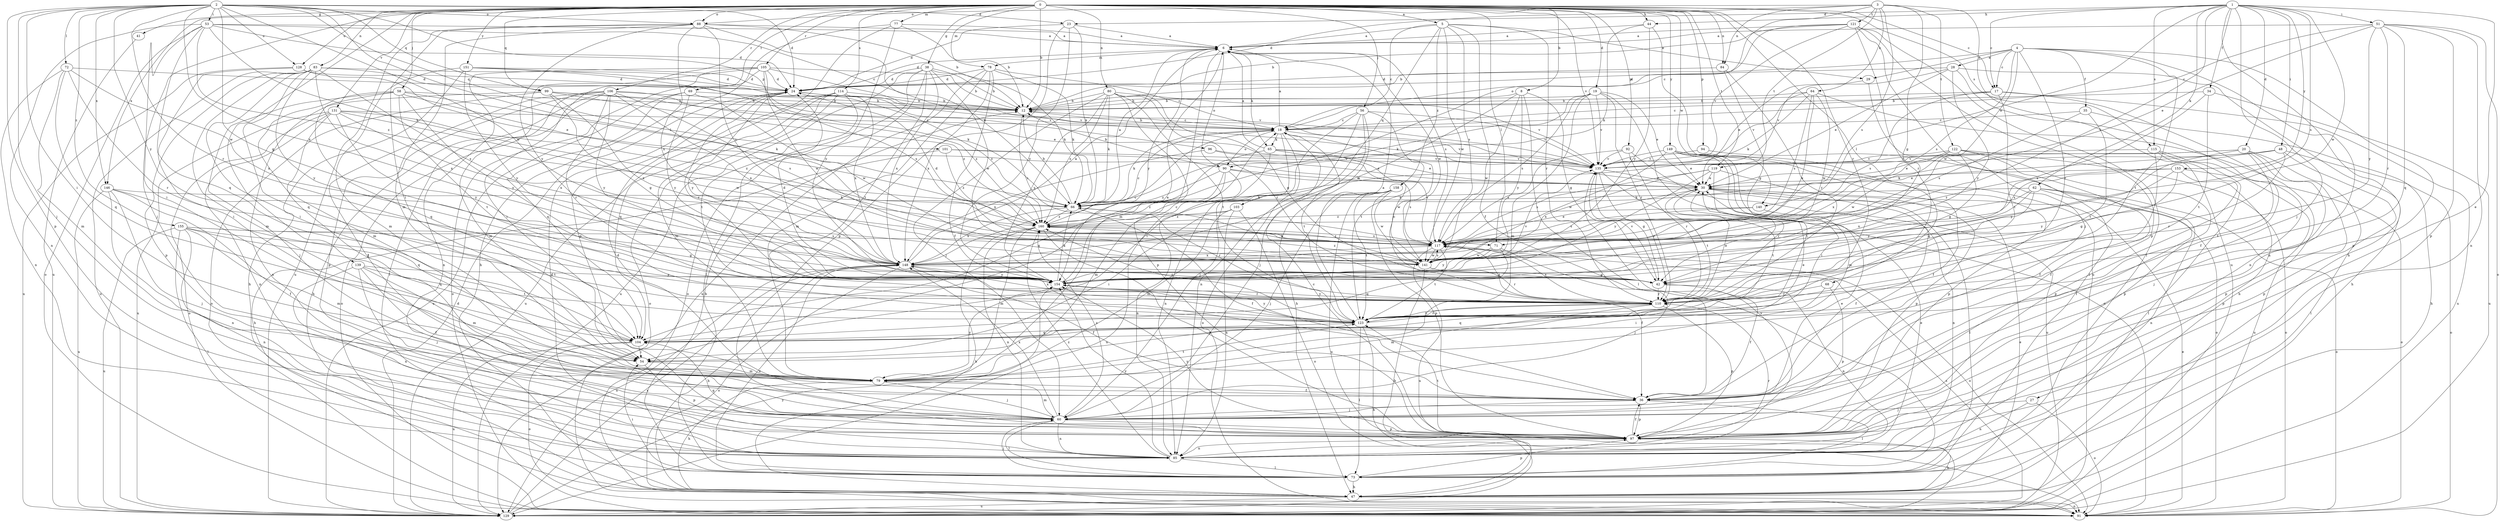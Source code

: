 strict digraph  {
0;
1;
2;
3;
4;
5;
6;
8;
12;
17;
18;
19;
20;
23;
24;
27;
28;
29;
30;
34;
35;
36;
38;
41;
42;
44;
47;
48;
51;
53;
54;
56;
58;
60;
62;
64;
65;
66;
68;
69;
71;
72;
73;
77;
78;
79;
80;
83;
84;
85;
88;
90;
91;
92;
94;
96;
97;
99;
101;
103;
104;
105;
106;
110;
114;
115;
117;
119;
121;
122;
123;
128;
129;
131;
135;
139;
140;
141;
146;
148;
149;
151;
153;
154;
155;
158;
160;
0 -> 5  [label=a];
0 -> 8  [label=b];
0 -> 12  [label=b];
0 -> 17  [label=c];
0 -> 19  [label=d];
0 -> 38  [label=g];
0 -> 41  [label=g];
0 -> 44  [label=h];
0 -> 56  [label=j];
0 -> 58  [label=j];
0 -> 60  [label=j];
0 -> 68  [label=l];
0 -> 69  [label=l];
0 -> 71  [label=l];
0 -> 77  [label=m];
0 -> 78  [label=m];
0 -> 80  [label=n];
0 -> 83  [label=n];
0 -> 84  [label=n];
0 -> 88  [label=o];
0 -> 92  [label=p];
0 -> 94  [label=p];
0 -> 99  [label=q];
0 -> 105  [label=r];
0 -> 106  [label=r];
0 -> 110  [label=r];
0 -> 114  [label=s];
0 -> 115  [label=s];
0 -> 119  [label=t];
0 -> 128  [label=u];
0 -> 131  [label=v];
0 -> 135  [label=v];
0 -> 139  [label=w];
0 -> 140  [label=w];
0 -> 146  [label=x];
0 -> 149  [label=y];
0 -> 151  [label=y];
1 -> 17  [label=c];
1 -> 20  [label=d];
1 -> 23  [label=d];
1 -> 27  [label=e];
1 -> 34  [label=f];
1 -> 44  [label=h];
1 -> 47  [label=h];
1 -> 48  [label=i];
1 -> 51  [label=i];
1 -> 60  [label=j];
1 -> 62  [label=k];
1 -> 71  [label=l];
1 -> 115  [label=s];
1 -> 117  [label=s];
1 -> 140  [label=w];
1 -> 141  [label=w];
1 -> 153  [label=y];
2 -> 23  [label=d];
2 -> 24  [label=d];
2 -> 42  [label=g];
2 -> 53  [label=i];
2 -> 54  [label=i];
2 -> 60  [label=j];
2 -> 71  [label=l];
2 -> 72  [label=l];
2 -> 88  [label=o];
2 -> 96  [label=p];
2 -> 97  [label=p];
2 -> 99  [label=q];
2 -> 101  [label=q];
2 -> 110  [label=r];
2 -> 128  [label=u];
2 -> 141  [label=w];
2 -> 146  [label=x];
2 -> 148  [label=x];
2 -> 154  [label=y];
2 -> 155  [label=z];
3 -> 24  [label=d];
3 -> 42  [label=g];
3 -> 64  [label=k];
3 -> 84  [label=n];
3 -> 88  [label=o];
3 -> 90  [label=o];
3 -> 117  [label=s];
3 -> 119  [label=t];
3 -> 121  [label=t];
3 -> 122  [label=t];
3 -> 129  [label=u];
4 -> 12  [label=b];
4 -> 17  [label=c];
4 -> 28  [label=e];
4 -> 29  [label=e];
4 -> 35  [label=f];
4 -> 85  [label=n];
4 -> 97  [label=p];
4 -> 110  [label=r];
4 -> 117  [label=s];
4 -> 123  [label=t];
4 -> 141  [label=w];
5 -> 6  [label=a];
5 -> 18  [label=c];
5 -> 29  [label=e];
5 -> 36  [label=f];
5 -> 103  [label=q];
5 -> 110  [label=r];
5 -> 117  [label=s];
5 -> 141  [label=w];
5 -> 158  [label=z];
6 -> 24  [label=d];
6 -> 65  [label=k];
6 -> 78  [label=m];
6 -> 79  [label=m];
6 -> 90  [label=o];
6 -> 117  [label=s];
6 -> 141  [label=w];
6 -> 154  [label=y];
8 -> 12  [label=b];
8 -> 42  [label=g];
8 -> 73  [label=l];
8 -> 141  [label=w];
8 -> 148  [label=x];
8 -> 154  [label=y];
12 -> 18  [label=c];
12 -> 117  [label=s];
17 -> 12  [label=b];
17 -> 18  [label=c];
17 -> 36  [label=f];
17 -> 117  [label=s];
17 -> 123  [label=t];
17 -> 129  [label=u];
18 -> 6  [label=a];
18 -> 12  [label=b];
18 -> 60  [label=j];
18 -> 65  [label=k];
18 -> 66  [label=k];
18 -> 90  [label=o];
18 -> 91  [label=o];
18 -> 123  [label=t];
18 -> 135  [label=v];
19 -> 12  [label=b];
19 -> 30  [label=e];
19 -> 66  [label=k];
19 -> 79  [label=m];
19 -> 91  [label=o];
19 -> 110  [label=r];
19 -> 117  [label=s];
19 -> 135  [label=v];
20 -> 30  [label=e];
20 -> 60  [label=j];
20 -> 73  [label=l];
20 -> 97  [label=p];
20 -> 123  [label=t];
20 -> 135  [label=v];
20 -> 154  [label=y];
23 -> 6  [label=a];
23 -> 24  [label=d];
23 -> 66  [label=k];
23 -> 97  [label=p];
23 -> 154  [label=y];
24 -> 12  [label=b];
24 -> 110  [label=r];
24 -> 154  [label=y];
24 -> 160  [label=z];
27 -> 60  [label=j];
27 -> 85  [label=n];
27 -> 91  [label=o];
28 -> 24  [label=d];
28 -> 30  [label=e];
28 -> 47  [label=h];
28 -> 85  [label=n];
28 -> 135  [label=v];
28 -> 154  [label=y];
29 -> 30  [label=e];
29 -> 73  [label=l];
30 -> 66  [label=k];
30 -> 73  [label=l];
30 -> 85  [label=n];
30 -> 123  [label=t];
34 -> 12  [label=b];
34 -> 123  [label=t];
34 -> 129  [label=u];
34 -> 148  [label=x];
35 -> 18  [label=c];
35 -> 47  [label=h];
35 -> 117  [label=s];
35 -> 123  [label=t];
36 -> 60  [label=j];
36 -> 73  [label=l];
36 -> 97  [label=p];
38 -> 12  [label=b];
38 -> 24  [label=d];
38 -> 66  [label=k];
38 -> 73  [label=l];
38 -> 91  [label=o];
38 -> 123  [label=t];
38 -> 129  [label=u];
38 -> 141  [label=w];
38 -> 148  [label=x];
41 -> 129  [label=u];
42 -> 36  [label=f];
42 -> 85  [label=n];
42 -> 110  [label=r];
42 -> 135  [label=v];
44 -> 6  [label=a];
44 -> 66  [label=k];
44 -> 129  [label=u];
44 -> 154  [label=y];
47 -> 30  [label=e];
47 -> 91  [label=o];
47 -> 129  [label=u];
48 -> 66  [label=k];
48 -> 91  [label=o];
48 -> 97  [label=p];
48 -> 110  [label=r];
48 -> 117  [label=s];
48 -> 135  [label=v];
51 -> 6  [label=a];
51 -> 18  [label=c];
51 -> 30  [label=e];
51 -> 85  [label=n];
51 -> 91  [label=o];
51 -> 97  [label=p];
51 -> 104  [label=q];
51 -> 110  [label=r];
51 -> 154  [label=y];
53 -> 6  [label=a];
53 -> 18  [label=c];
53 -> 24  [label=d];
53 -> 54  [label=i];
53 -> 66  [label=k];
53 -> 85  [label=n];
53 -> 91  [label=o];
53 -> 104  [label=q];
53 -> 160  [label=z];
54 -> 79  [label=m];
54 -> 97  [label=p];
56 -> 18  [label=c];
56 -> 47  [label=h];
56 -> 54  [label=i];
56 -> 60  [label=j];
56 -> 85  [label=n];
56 -> 123  [label=t];
56 -> 135  [label=v];
58 -> 12  [label=b];
58 -> 60  [label=j];
58 -> 66  [label=k];
58 -> 79  [label=m];
58 -> 104  [label=q];
58 -> 123  [label=t];
58 -> 154  [label=y];
58 -> 160  [label=z];
60 -> 24  [label=d];
60 -> 30  [label=e];
60 -> 73  [label=l];
60 -> 79  [label=m];
60 -> 85  [label=n];
60 -> 97  [label=p];
60 -> 148  [label=x];
60 -> 160  [label=z];
62 -> 36  [label=f];
62 -> 42  [label=g];
62 -> 66  [label=k];
62 -> 85  [label=n];
62 -> 91  [label=o];
62 -> 148  [label=x];
62 -> 154  [label=y];
64 -> 12  [label=b];
64 -> 47  [label=h];
64 -> 66  [label=k];
64 -> 117  [label=s];
64 -> 135  [label=v];
64 -> 141  [label=w];
64 -> 148  [label=x];
65 -> 6  [label=a];
65 -> 85  [label=n];
65 -> 104  [label=q];
65 -> 117  [label=s];
65 -> 135  [label=v];
65 -> 141  [label=w];
66 -> 6  [label=a];
66 -> 12  [label=b];
66 -> 36  [label=f];
66 -> 110  [label=r];
66 -> 148  [label=x];
66 -> 160  [label=z];
68 -> 54  [label=i];
68 -> 97  [label=p];
68 -> 110  [label=r];
69 -> 12  [label=b];
69 -> 104  [label=q];
69 -> 129  [label=u];
69 -> 141  [label=w];
69 -> 154  [label=y];
71 -> 60  [label=j];
71 -> 104  [label=q];
71 -> 141  [label=w];
71 -> 154  [label=y];
72 -> 24  [label=d];
72 -> 79  [label=m];
72 -> 85  [label=n];
72 -> 104  [label=q];
72 -> 110  [label=r];
72 -> 148  [label=x];
73 -> 12  [label=b];
73 -> 47  [label=h];
73 -> 54  [label=i];
73 -> 60  [label=j];
73 -> 97  [label=p];
73 -> 148  [label=x];
77 -> 6  [label=a];
77 -> 12  [label=b];
77 -> 47  [label=h];
77 -> 97  [label=p];
77 -> 154  [label=y];
78 -> 18  [label=c];
78 -> 24  [label=d];
78 -> 36  [label=f];
78 -> 66  [label=k];
78 -> 79  [label=m];
78 -> 129  [label=u];
78 -> 148  [label=x];
79 -> 36  [label=f];
79 -> 47  [label=h];
79 -> 60  [label=j];
79 -> 123  [label=t];
79 -> 154  [label=y];
80 -> 12  [label=b];
80 -> 42  [label=g];
80 -> 60  [label=j];
80 -> 66  [label=k];
80 -> 97  [label=p];
80 -> 110  [label=r];
80 -> 123  [label=t];
80 -> 135  [label=v];
80 -> 154  [label=y];
80 -> 160  [label=z];
83 -> 24  [label=d];
83 -> 54  [label=i];
83 -> 79  [label=m];
83 -> 97  [label=p];
83 -> 104  [label=q];
83 -> 117  [label=s];
83 -> 129  [label=u];
83 -> 135  [label=v];
83 -> 148  [label=x];
83 -> 154  [label=y];
84 -> 24  [label=d];
84 -> 42  [label=g];
84 -> 110  [label=r];
85 -> 24  [label=d];
85 -> 30  [label=e];
85 -> 73  [label=l];
85 -> 110  [label=r];
85 -> 135  [label=v];
85 -> 154  [label=y];
85 -> 160  [label=z];
88 -> 6  [label=a];
88 -> 12  [label=b];
88 -> 54  [label=i];
88 -> 66  [label=k];
88 -> 79  [label=m];
88 -> 117  [label=s];
88 -> 129  [label=u];
88 -> 148  [label=x];
88 -> 154  [label=y];
90 -> 12  [label=b];
90 -> 30  [label=e];
90 -> 79  [label=m];
90 -> 85  [label=n];
90 -> 117  [label=s];
90 -> 129  [label=u];
90 -> 160  [label=z];
91 -> 30  [label=e];
92 -> 110  [label=r];
92 -> 117  [label=s];
92 -> 129  [label=u];
92 -> 135  [label=v];
94 -> 91  [label=o];
94 -> 135  [label=v];
96 -> 30  [label=e];
96 -> 135  [label=v];
96 -> 148  [label=x];
97 -> 18  [label=c];
97 -> 36  [label=f];
97 -> 47  [label=h];
97 -> 85  [label=n];
97 -> 104  [label=q];
97 -> 123  [label=t];
97 -> 154  [label=y];
99 -> 12  [label=b];
99 -> 30  [label=e];
99 -> 42  [label=g];
99 -> 85  [label=n];
99 -> 91  [label=o];
99 -> 148  [label=x];
99 -> 160  [label=z];
101 -> 30  [label=e];
101 -> 47  [label=h];
101 -> 135  [label=v];
101 -> 160  [label=z];
103 -> 54  [label=i];
103 -> 79  [label=m];
103 -> 85  [label=n];
103 -> 91  [label=o];
103 -> 160  [label=z];
104 -> 6  [label=a];
104 -> 30  [label=e];
104 -> 54  [label=i];
104 -> 91  [label=o];
104 -> 129  [label=u];
105 -> 12  [label=b];
105 -> 24  [label=d];
105 -> 54  [label=i];
105 -> 73  [label=l];
105 -> 85  [label=n];
105 -> 91  [label=o];
105 -> 117  [label=s];
105 -> 135  [label=v];
105 -> 141  [label=w];
106 -> 12  [label=b];
106 -> 47  [label=h];
106 -> 60  [label=j];
106 -> 79  [label=m];
106 -> 91  [label=o];
106 -> 97  [label=p];
106 -> 110  [label=r];
106 -> 117  [label=s];
106 -> 148  [label=x];
106 -> 154  [label=y];
106 -> 160  [label=z];
110 -> 18  [label=c];
110 -> 30  [label=e];
110 -> 79  [label=m];
110 -> 97  [label=p];
110 -> 104  [label=q];
110 -> 117  [label=s];
110 -> 123  [label=t];
110 -> 148  [label=x];
110 -> 154  [label=y];
114 -> 12  [label=b];
114 -> 79  [label=m];
114 -> 91  [label=o];
114 -> 104  [label=q];
114 -> 123  [label=t];
114 -> 129  [label=u];
114 -> 148  [label=x];
115 -> 36  [label=f];
115 -> 73  [label=l];
115 -> 97  [label=p];
115 -> 129  [label=u];
115 -> 135  [label=v];
117 -> 24  [label=d];
117 -> 30  [label=e];
117 -> 36  [label=f];
117 -> 91  [label=o];
117 -> 123  [label=t];
117 -> 129  [label=u];
117 -> 141  [label=w];
117 -> 148  [label=x];
117 -> 160  [label=z];
119 -> 30  [label=e];
119 -> 97  [label=p];
119 -> 110  [label=r];
119 -> 117  [label=s];
119 -> 148  [label=x];
119 -> 154  [label=y];
121 -> 6  [label=a];
121 -> 12  [label=b];
121 -> 18  [label=c];
121 -> 60  [label=j];
121 -> 73  [label=l];
121 -> 97  [label=p];
121 -> 110  [label=r];
121 -> 135  [label=v];
122 -> 36  [label=f];
122 -> 42  [label=g];
122 -> 91  [label=o];
122 -> 97  [label=p];
122 -> 135  [label=v];
122 -> 141  [label=w];
122 -> 148  [label=x];
123 -> 6  [label=a];
123 -> 47  [label=h];
123 -> 73  [label=l];
123 -> 104  [label=q];
123 -> 110  [label=r];
123 -> 154  [label=y];
123 -> 160  [label=z];
128 -> 24  [label=d];
128 -> 30  [label=e];
128 -> 54  [label=i];
128 -> 129  [label=u];
129 -> 24  [label=d];
129 -> 117  [label=s];
129 -> 148  [label=x];
129 -> 154  [label=y];
131 -> 18  [label=c];
131 -> 36  [label=f];
131 -> 85  [label=n];
131 -> 91  [label=o];
131 -> 129  [label=u];
131 -> 141  [label=w];
131 -> 148  [label=x];
131 -> 154  [label=y];
131 -> 160  [label=z];
135 -> 30  [label=e];
135 -> 42  [label=g];
135 -> 110  [label=r];
135 -> 123  [label=t];
139 -> 36  [label=f];
139 -> 60  [label=j];
139 -> 79  [label=m];
139 -> 85  [label=n];
139 -> 123  [label=t];
139 -> 154  [label=y];
140 -> 36  [label=f];
140 -> 117  [label=s];
140 -> 160  [label=z];
141 -> 42  [label=g];
141 -> 47  [label=h];
141 -> 66  [label=k];
141 -> 110  [label=r];
141 -> 117  [label=s];
141 -> 160  [label=z];
146 -> 36  [label=f];
146 -> 60  [label=j];
146 -> 66  [label=k];
146 -> 85  [label=n];
146 -> 104  [label=q];
146 -> 129  [label=u];
148 -> 6  [label=a];
148 -> 18  [label=c];
148 -> 36  [label=f];
148 -> 42  [label=g];
148 -> 47  [label=h];
148 -> 91  [label=o];
148 -> 129  [label=u];
148 -> 154  [label=y];
149 -> 30  [label=e];
149 -> 36  [label=f];
149 -> 54  [label=i];
149 -> 79  [label=m];
149 -> 97  [label=p];
149 -> 123  [label=t];
149 -> 135  [label=v];
149 -> 141  [label=w];
151 -> 24  [label=d];
151 -> 47  [label=h];
151 -> 66  [label=k];
151 -> 79  [label=m];
151 -> 135  [label=v];
151 -> 154  [label=y];
153 -> 30  [label=e];
153 -> 42  [label=g];
153 -> 91  [label=o];
153 -> 97  [label=p];
153 -> 154  [label=y];
153 -> 160  [label=z];
154 -> 18  [label=c];
154 -> 24  [label=d];
154 -> 66  [label=k];
154 -> 110  [label=r];
154 -> 135  [label=v];
155 -> 42  [label=g];
155 -> 73  [label=l];
155 -> 79  [label=m];
155 -> 85  [label=n];
155 -> 104  [label=q];
155 -> 117  [label=s];
155 -> 123  [label=t];
155 -> 129  [label=u];
158 -> 60  [label=j];
158 -> 66  [label=k];
158 -> 97  [label=p];
158 -> 123  [label=t];
158 -> 129  [label=u];
158 -> 141  [label=w];
158 -> 160  [label=z];
160 -> 18  [label=c];
160 -> 47  [label=h];
160 -> 79  [label=m];
160 -> 85  [label=n];
160 -> 97  [label=p];
160 -> 117  [label=s];
}
